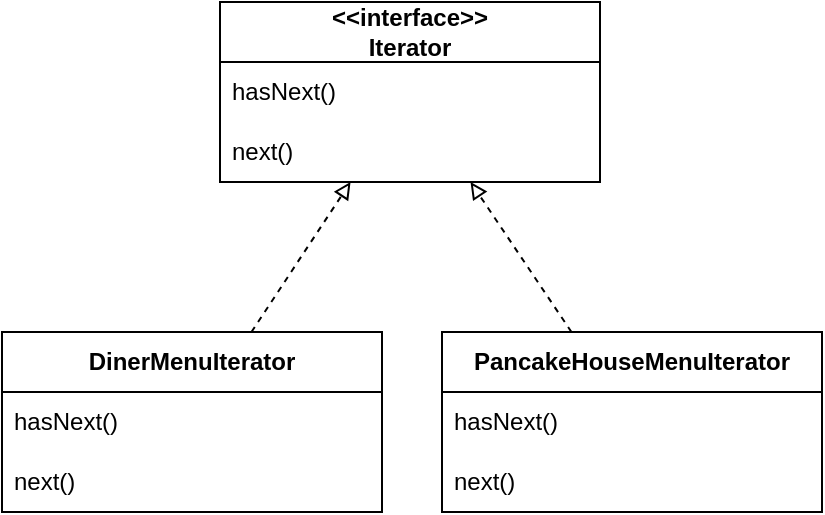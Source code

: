 <mxfile version="20.7.4" type="device"><diagram id="ahAyE9eUKxN_0jiChCt0" name="Sayfa -1"><mxGraphModel dx="458" dy="829" grid="1" gridSize="10" guides="1" tooltips="1" connect="1" arrows="1" fold="1" page="1" pageScale="1" pageWidth="827" pageHeight="1169" math="0" shadow="0"><root><mxCell id="0"/><mxCell id="1" parent="0"/><mxCell id="z2ETzq8lvsZqyxudBcKP-1" value="&amp;lt;&amp;lt;interface&amp;gt;&amp;gt;&lt;br&gt;Iterator" style="swimlane;fontStyle=1;childLayout=stackLayout;horizontal=1;startSize=30;horizontalStack=0;resizeParent=1;resizeParentMax=0;resizeLast=0;collapsible=1;marginBottom=0;whiteSpace=wrap;html=1;" parent="1" vertex="1"><mxGeometry x="319" y="360" width="190" height="90" as="geometry"/></mxCell><mxCell id="z2ETzq8lvsZqyxudBcKP-2" value="hasNext()" style="text;strokeColor=none;fillColor=none;align=left;verticalAlign=middle;spacingLeft=4;spacingRight=4;overflow=hidden;points=[[0,0.5],[1,0.5]];portConstraint=eastwest;rotatable=0;whiteSpace=wrap;html=1;" parent="z2ETzq8lvsZqyxudBcKP-1" vertex="1"><mxGeometry y="30" width="190" height="30" as="geometry"/></mxCell><mxCell id="z2ETzq8lvsZqyxudBcKP-3" value="next()" style="text;strokeColor=none;fillColor=none;align=left;verticalAlign=middle;spacingLeft=4;spacingRight=4;overflow=hidden;points=[[0,0.5],[1,0.5]];portConstraint=eastwest;rotatable=0;whiteSpace=wrap;html=1;" parent="z2ETzq8lvsZqyxudBcKP-1" vertex="1"><mxGeometry y="60" width="190" height="30" as="geometry"/></mxCell><mxCell id="AG819yprjF03v0ZoHkml-4" value="DinerMenuIterator" style="swimlane;fontStyle=1;childLayout=stackLayout;horizontal=1;startSize=30;horizontalStack=0;resizeParent=1;resizeParentMax=0;resizeLast=0;collapsible=1;marginBottom=0;whiteSpace=wrap;html=1;" vertex="1" parent="1"><mxGeometry x="210" y="525" width="190" height="90" as="geometry"/></mxCell><mxCell id="AG819yprjF03v0ZoHkml-5" value="hasNext()" style="text;strokeColor=none;fillColor=none;align=left;verticalAlign=middle;spacingLeft=4;spacingRight=4;overflow=hidden;points=[[0,0.5],[1,0.5]];portConstraint=eastwest;rotatable=0;whiteSpace=wrap;html=1;" vertex="1" parent="AG819yprjF03v0ZoHkml-4"><mxGeometry y="30" width="190" height="30" as="geometry"/></mxCell><mxCell id="AG819yprjF03v0ZoHkml-6" value="next()" style="text;strokeColor=none;fillColor=none;align=left;verticalAlign=middle;spacingLeft=4;spacingRight=4;overflow=hidden;points=[[0,0.5],[1,0.5]];portConstraint=eastwest;rotatable=0;whiteSpace=wrap;html=1;" vertex="1" parent="AG819yprjF03v0ZoHkml-4"><mxGeometry y="60" width="190" height="30" as="geometry"/></mxCell><mxCell id="AG819yprjF03v0ZoHkml-8" value="PancakeHouseMenuIterator" style="swimlane;fontStyle=1;childLayout=stackLayout;horizontal=1;startSize=30;horizontalStack=0;resizeParent=1;resizeParentMax=0;resizeLast=0;collapsible=1;marginBottom=0;whiteSpace=wrap;html=1;" vertex="1" parent="1"><mxGeometry x="430" y="525" width="190" height="90" as="geometry"/></mxCell><mxCell id="AG819yprjF03v0ZoHkml-9" value="hasNext()" style="text;strokeColor=none;fillColor=none;align=left;verticalAlign=middle;spacingLeft=4;spacingRight=4;overflow=hidden;points=[[0,0.5],[1,0.5]];portConstraint=eastwest;rotatable=0;whiteSpace=wrap;html=1;" vertex="1" parent="AG819yprjF03v0ZoHkml-8"><mxGeometry y="30" width="190" height="30" as="geometry"/></mxCell><mxCell id="AG819yprjF03v0ZoHkml-10" value="next()" style="text;strokeColor=none;fillColor=none;align=left;verticalAlign=middle;spacingLeft=4;spacingRight=4;overflow=hidden;points=[[0,0.5],[1,0.5]];portConstraint=eastwest;rotatable=0;whiteSpace=wrap;html=1;" vertex="1" parent="AG819yprjF03v0ZoHkml-8"><mxGeometry y="60" width="190" height="30" as="geometry"/></mxCell><mxCell id="AG819yprjF03v0ZoHkml-11" value="" style="endArrow=block;html=1;rounded=0;dashed=1;endFill=0;" edge="1" parent="1" source="AG819yprjF03v0ZoHkml-4" target="z2ETzq8lvsZqyxudBcKP-1"><mxGeometry width="50" height="50" relative="1" as="geometry"><mxPoint x="240" y="490" as="sourcePoint"/><mxPoint x="290" y="440" as="targetPoint"/></mxGeometry></mxCell><mxCell id="AG819yprjF03v0ZoHkml-12" value="" style="endArrow=block;html=1;rounded=0;dashed=1;endFill=0;" edge="1" parent="1" source="AG819yprjF03v0ZoHkml-8" target="z2ETzq8lvsZqyxudBcKP-1"><mxGeometry width="50" height="50" relative="1" as="geometry"><mxPoint x="350.194" y="535" as="sourcePoint"/><mxPoint x="393.806" y="470" as="targetPoint"/></mxGeometry></mxCell></root></mxGraphModel></diagram></mxfile>